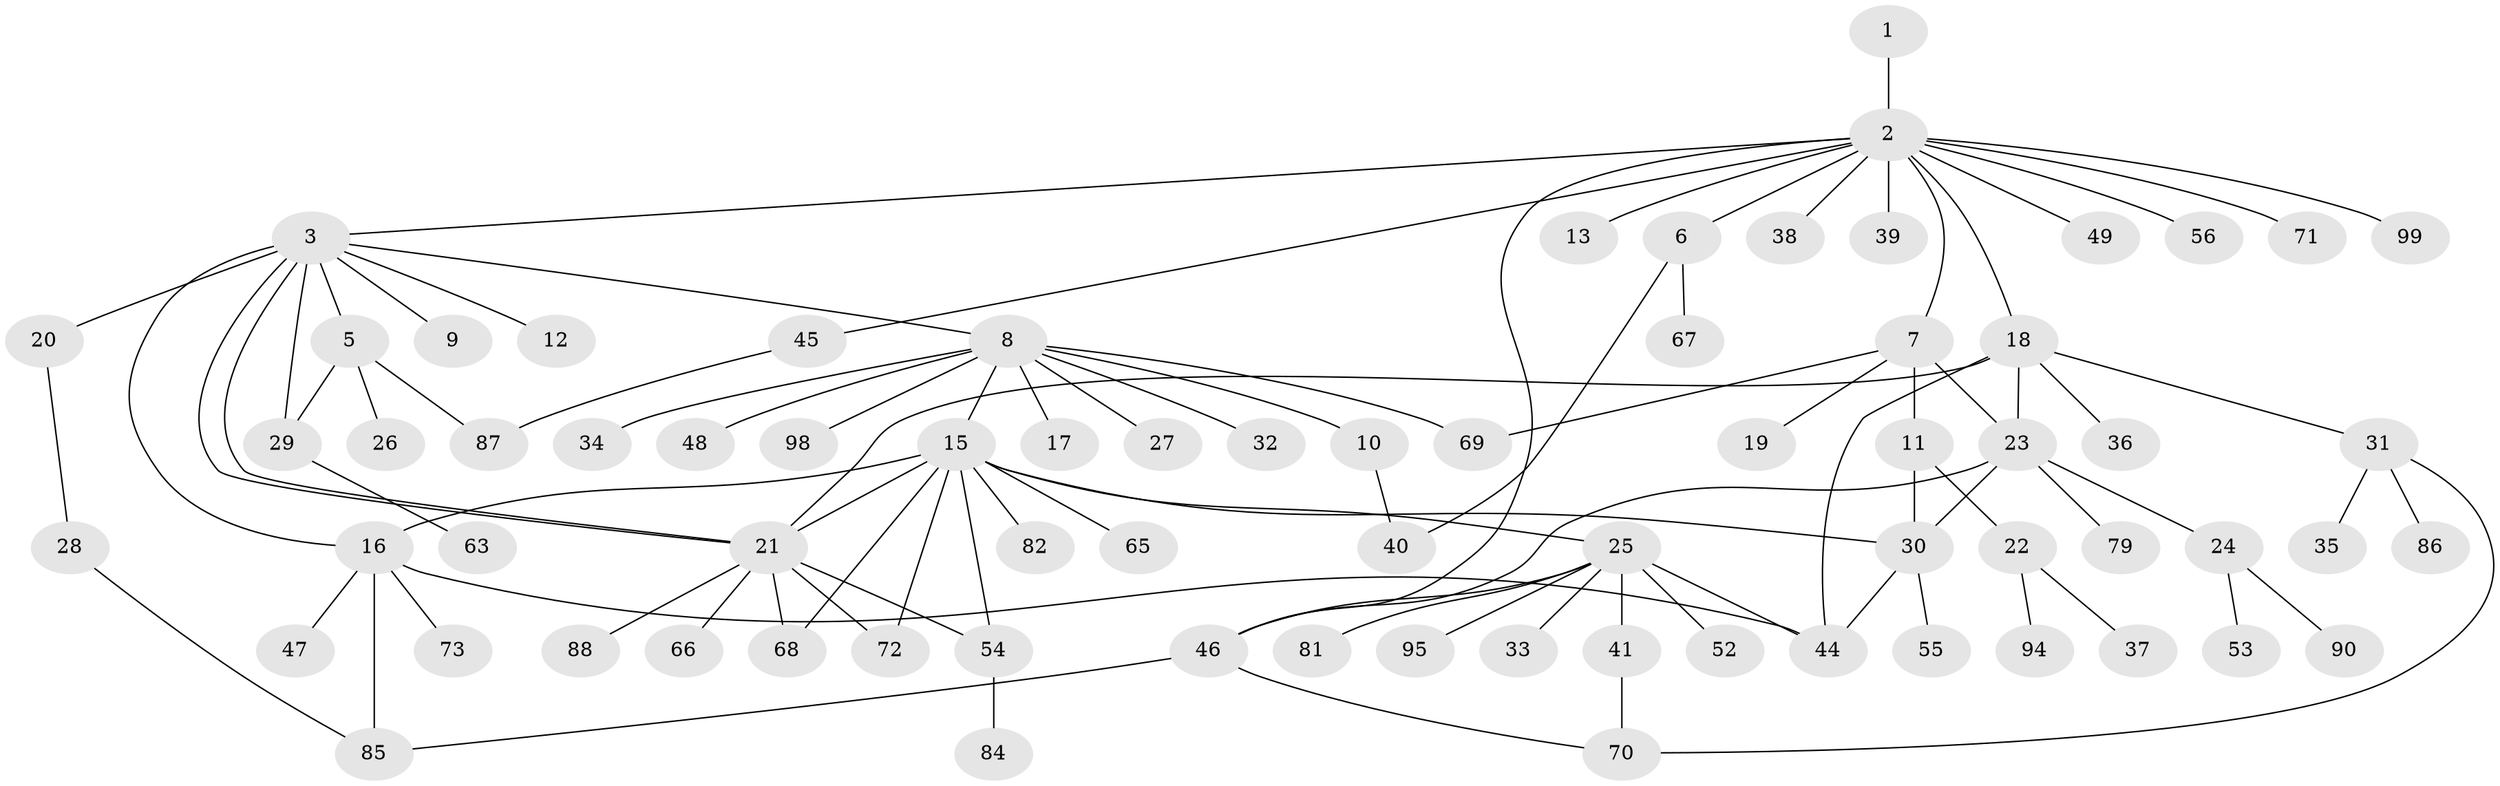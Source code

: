 // original degree distribution, {2: 0.2, 15: 0.01, 10: 0.01, 4: 0.08, 3: 0.11, 5: 0.05, 11: 0.01, 1: 0.49, 9: 0.01, 6: 0.02, 8: 0.01}
// Generated by graph-tools (version 1.1) at 2025/38/02/21/25 10:38:54]
// undirected, 73 vertices, 95 edges
graph export_dot {
graph [start="1"]
  node [color=gray90,style=filled];
  1 [super="+61"];
  2 [super="+14"];
  3 [super="+4"];
  5 [super="+91"];
  6 [super="+58"];
  7;
  8 [super="+42"];
  9;
  10;
  11;
  12;
  13;
  15 [super="+62"];
  16 [super="+64"];
  17;
  18;
  19;
  20 [super="+50"];
  21 [super="+83"];
  22 [super="+77"];
  23 [super="+59"];
  24 [super="+92"];
  25 [super="+74"];
  26;
  27;
  28 [super="+89"];
  29 [super="+93"];
  30 [super="+100"];
  31 [super="+51"];
  32;
  33;
  34;
  35;
  36;
  37;
  38;
  39 [super="+60"];
  40 [super="+43"];
  41;
  44 [super="+96"];
  45;
  46 [super="+80"];
  47;
  48;
  49;
  52;
  53 [super="+57"];
  54 [super="+78"];
  55;
  56;
  63;
  65;
  66;
  67;
  68;
  69 [super="+75"];
  70;
  71;
  72 [super="+76"];
  73;
  79;
  81;
  82;
  84;
  85;
  86;
  87 [super="+97"];
  88;
  90;
  94;
  95;
  98;
  99;
  1 -- 2;
  2 -- 3;
  2 -- 6;
  2 -- 7;
  2 -- 13;
  2 -- 18;
  2 -- 38;
  2 -- 39;
  2 -- 45;
  2 -- 49;
  2 -- 56;
  2 -- 71;
  2 -- 99;
  2 -- 46;
  3 -- 5;
  3 -- 8;
  3 -- 9;
  3 -- 12;
  3 -- 16;
  3 -- 21;
  3 -- 21;
  3 -- 29;
  3 -- 20;
  5 -- 26;
  5 -- 29;
  5 -- 87;
  6 -- 40;
  6 -- 67;
  7 -- 11;
  7 -- 19;
  7 -- 69;
  7 -- 23;
  8 -- 10;
  8 -- 15;
  8 -- 17;
  8 -- 27;
  8 -- 32;
  8 -- 34;
  8 -- 48;
  8 -- 98;
  8 -- 69;
  10 -- 40;
  11 -- 22;
  11 -- 30;
  15 -- 21;
  15 -- 25;
  15 -- 54;
  15 -- 65;
  15 -- 68;
  15 -- 82;
  15 -- 16;
  15 -- 72;
  15 -- 30;
  16 -- 44;
  16 -- 47;
  16 -- 73;
  16 -- 85;
  18 -- 23;
  18 -- 31;
  18 -- 36;
  18 -- 44;
  18 -- 21;
  20 -- 28;
  21 -- 66;
  21 -- 68;
  21 -- 54;
  21 -- 88;
  21 -- 72;
  22 -- 37;
  22 -- 94;
  23 -- 24;
  23 -- 46;
  23 -- 79;
  23 -- 30;
  24 -- 53;
  24 -- 90;
  25 -- 33;
  25 -- 41;
  25 -- 44;
  25 -- 46;
  25 -- 52;
  25 -- 81;
  25 -- 95;
  28 -- 85;
  29 -- 63;
  30 -- 55;
  30 -- 44;
  31 -- 35;
  31 -- 70;
  31 -- 86;
  41 -- 70;
  45 -- 87;
  46 -- 70;
  46 -- 85;
  54 -- 84;
}
